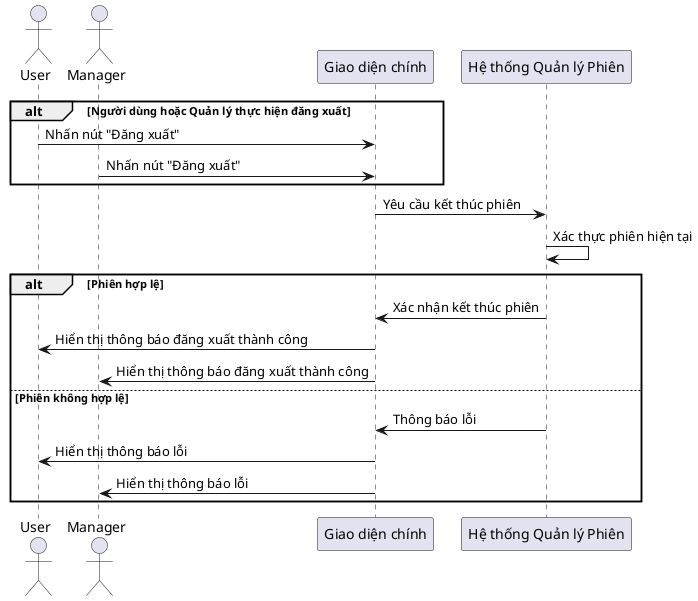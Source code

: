 @startuml
actor User
actor Manager
participant "Giao diện chính" as MainUI
participant "Hệ thống Quản lý Phiên" as SessionManager

alt Người dùng hoặc Quản lý thực hiện đăng xuất
    User -> MainUI: Nhấn nút "Đăng xuất"
    Manager -> MainUI: Nhấn nút "Đăng xuất"
end

MainUI -> SessionManager: Yêu cầu kết thúc phiên
SessionManager -> SessionManager: Xác thực phiên hiện tại
alt Phiên hợp lệ
    SessionManager -> MainUI: Xác nhận kết thúc phiên
    MainUI -> User: Hiển thị thông báo đăng xuất thành công
    MainUI -> Manager: Hiển thị thông báo đăng xuất thành công
else Phiên không hợp lệ
    SessionManager -> MainUI: Thông báo lỗi
    MainUI -> User: Hiển thị thông báo lỗi
    MainUI -> Manager: Hiển thị thông báo lỗi
end
@enduml
